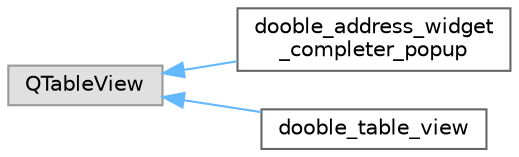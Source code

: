 digraph "Graphical Class Hierarchy"
{
 // LATEX_PDF_SIZE
  bgcolor="transparent";
  edge [fontname=Helvetica,fontsize=10,labelfontname=Helvetica,labelfontsize=10];
  node [fontname=Helvetica,fontsize=10,shape=box,height=0.2,width=0.4];
  rankdir="LR";
  Node0 [id="Node000000",label="QTableView",height=0.2,width=0.4,color="grey60", fillcolor="#E0E0E0", style="filled",tooltip=" "];
  Node0 -> Node1 [id="edge36_Node000000_Node000001",dir="back",color="steelblue1",style="solid",tooltip=" "];
  Node1 [id="Node000001",label="dooble_address_widget\l_completer_popup",height=0.2,width=0.4,color="grey40", fillcolor="white", style="filled",URL="$classdooble__address__widget__completer__popup.html",tooltip=" "];
  Node0 -> Node2 [id="edge37_Node000000_Node000002",dir="back",color="steelblue1",style="solid",tooltip=" "];
  Node2 [id="Node000002",label="dooble_table_view",height=0.2,width=0.4,color="grey40", fillcolor="white", style="filled",URL="$classdooble__table__view.html",tooltip=" "];
}
